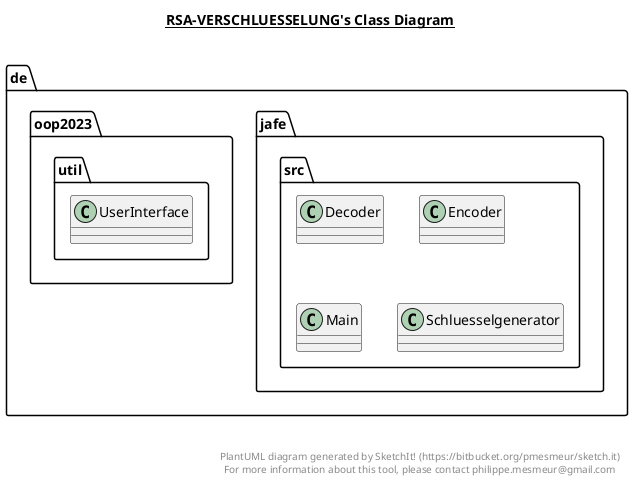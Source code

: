 @startuml

title __RSA-VERSCHLUESSELUNG's Class Diagram__\n

  namespace de.jafe.src {
    class de.jafe.src.Decoder {
    }
  }
  

  namespace de.jafe.src {
    class de.jafe.src.Encoder {
    }
  }
  

  namespace de.jafe.src {
    class de.jafe.src.Main {
    }
  }
  

  namespace de.jafe.src {
    class de.jafe.src.Schluesselgenerator {
    }
  }
  

  namespace de.oop2023.util {
    class de.oop2023.util.UserInterface {
    }
  }
  



right footer


PlantUML diagram generated by SketchIt! (https://bitbucket.org/pmesmeur/sketch.it)
For more information about this tool, please contact philippe.mesmeur@gmail.com
endfooter

@enduml
